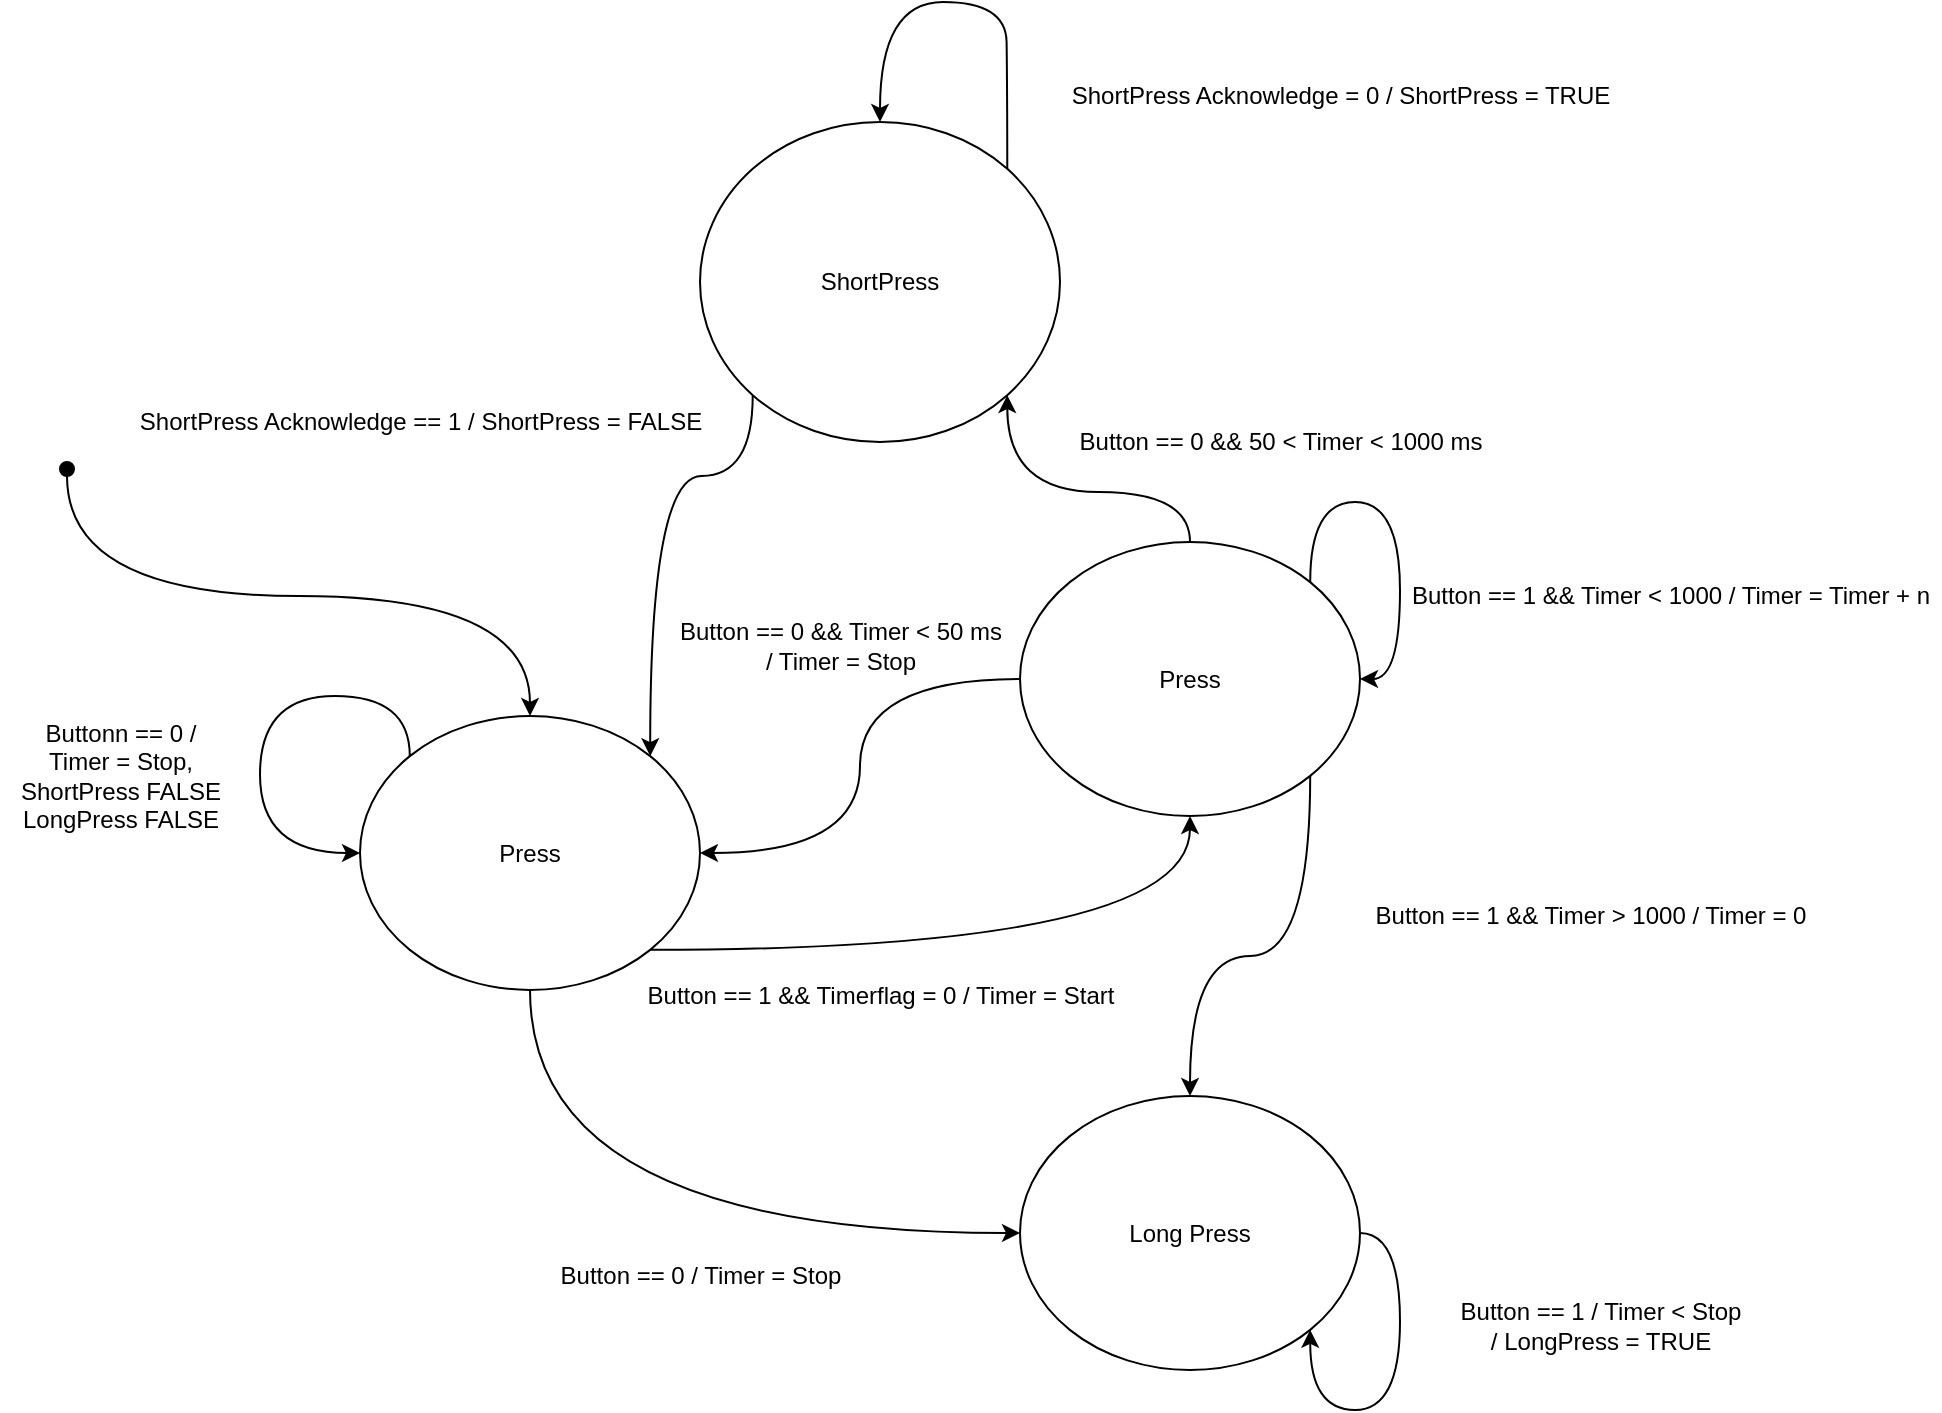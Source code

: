 <mxfile version="12.6.5" type="device"><diagram id="u4Lwzqy1Mfet-zdvHnAq" name="Page-1"><mxGraphModel dx="688" dy="609" grid="1" gridSize="10" guides="1" tooltips="1" connect="1" arrows="1" fold="1" page="1" pageScale="1" pageWidth="1169" pageHeight="827" math="0" shadow="0"><root><mxCell id="0"/><mxCell id="1" parent="0"/><mxCell id="GiD54INovDgZCZH0h6ZK-1" value="ShortPress" style="ellipse;whiteSpace=wrap;html=1;" vertex="1" parent="1"><mxGeometry x="460" y="103" width="180" height="160" as="geometry"/></mxCell><mxCell id="GiD54INovDgZCZH0h6ZK-2" style="edgeStyle=orthogonalEdgeStyle;rounded=0;orthogonalLoop=1;jettySize=auto;html=1;exitX=1;exitY=0;exitDx=0;exitDy=0;entryX=0.5;entryY=0;entryDx=0;entryDy=0;curved=1;" edge="1" parent="1" source="GiD54INovDgZCZH0h6ZK-1" target="GiD54INovDgZCZH0h6ZK-1"><mxGeometry relative="1" as="geometry"><Array as="points"><mxPoint x="613" y="83"/><mxPoint x="613" y="43"/><mxPoint x="550" y="43"/></Array></mxGeometry></mxCell><mxCell id="GiD54INovDgZCZH0h6ZK-4" value="ShortPress Acknowledge = 0 / ShortPress = TRUE" style="text;html=1;align=center;verticalAlign=middle;resizable=0;points=[];autosize=1;" vertex="1" parent="1"><mxGeometry x="640" y="80" width="280" height="20" as="geometry"/></mxCell><mxCell id="GiD54INovDgZCZH0h6ZK-6" style="edgeStyle=orthogonalEdgeStyle;curved=1;rounded=0;orthogonalLoop=1;jettySize=auto;html=1;exitX=0.5;exitY=0;exitDx=0;exitDy=0;entryX=1;entryY=1;entryDx=0;entryDy=0;" edge="1" parent="1" source="GiD54INovDgZCZH0h6ZK-5" target="GiD54INovDgZCZH0h6ZK-1"><mxGeometry relative="1" as="geometry"/></mxCell><mxCell id="GiD54INovDgZCZH0h6ZK-11" style="edgeStyle=orthogonalEdgeStyle;curved=1;rounded=0;orthogonalLoop=1;jettySize=auto;html=1;exitX=0;exitY=0.5;exitDx=0;exitDy=0;entryX=1;entryY=0.5;entryDx=0;entryDy=0;" edge="1" parent="1" source="GiD54INovDgZCZH0h6ZK-5" target="GiD54INovDgZCZH0h6ZK-10"><mxGeometry relative="1" as="geometry"/></mxCell><mxCell id="GiD54INovDgZCZH0h6ZK-18" style="edgeStyle=orthogonalEdgeStyle;curved=1;rounded=0;orthogonalLoop=1;jettySize=auto;html=1;exitX=1;exitY=1;exitDx=0;exitDy=0;" edge="1" parent="1" source="GiD54INovDgZCZH0h6ZK-5" target="GiD54INovDgZCZH0h6ZK-15"><mxGeometry relative="1" as="geometry"/></mxCell><mxCell id="GiD54INovDgZCZH0h6ZK-5" value="Press" style="ellipse;whiteSpace=wrap;html=1;" vertex="1" parent="1"><mxGeometry x="620" y="313" width="170" height="137" as="geometry"/></mxCell><mxCell id="GiD54INovDgZCZH0h6ZK-7" value="Button == 0 &amp;amp;&amp;amp; 50 &amp;lt; Timer &amp;lt; 1000 ms" style="text;html=1;align=center;verticalAlign=middle;resizable=0;points=[];autosize=1;" vertex="1" parent="1"><mxGeometry x="640" y="253" width="220" height="20" as="geometry"/></mxCell><mxCell id="GiD54INovDgZCZH0h6ZK-9" value="Button == 1 &amp;amp;&amp;amp; Timer &amp;lt; 1000 / Timer = Timer + n" style="text;html=1;align=center;verticalAlign=middle;resizable=0;points=[];autosize=1;" vertex="1" parent="1"><mxGeometry x="810" y="330" width="270" height="20" as="geometry"/></mxCell><mxCell id="GiD54INovDgZCZH0h6ZK-12" style="edgeStyle=orthogonalEdgeStyle;curved=1;rounded=0;orthogonalLoop=1;jettySize=auto;html=1;exitX=1;exitY=1;exitDx=0;exitDy=0;entryX=0.5;entryY=1;entryDx=0;entryDy=0;" edge="1" parent="1" source="GiD54INovDgZCZH0h6ZK-10" target="GiD54INovDgZCZH0h6ZK-5"><mxGeometry relative="1" as="geometry"/></mxCell><mxCell id="GiD54INovDgZCZH0h6ZK-16" style="edgeStyle=orthogonalEdgeStyle;curved=1;rounded=0;orthogonalLoop=1;jettySize=auto;html=1;exitX=0.5;exitY=1;exitDx=0;exitDy=0;entryX=0;entryY=0.5;entryDx=0;entryDy=0;" edge="1" parent="1" source="GiD54INovDgZCZH0h6ZK-10" target="GiD54INovDgZCZH0h6ZK-15"><mxGeometry relative="1" as="geometry"/></mxCell><mxCell id="GiD54INovDgZCZH0h6ZK-24" style="edgeStyle=orthogonalEdgeStyle;curved=1;rounded=0;orthogonalLoop=1;jettySize=auto;html=1;exitX=0.5;exitY=0;exitDx=0;exitDy=0;endArrow=none;endFill=0;startArrow=classic;startFill=1;entryX=0.5;entryY=1;entryDx=0;entryDy=0;" edge="1" parent="1" source="GiD54INovDgZCZH0h6ZK-10" target="GiD54INovDgZCZH0h6ZK-32"><mxGeometry relative="1" as="geometry"><mxPoint x="190" y="320" as="targetPoint"/></mxGeometry></mxCell><mxCell id="GiD54INovDgZCZH0h6ZK-30" style="edgeStyle=orthogonalEdgeStyle;curved=1;rounded=0;orthogonalLoop=1;jettySize=auto;html=1;exitX=1;exitY=0;exitDx=0;exitDy=0;entryX=0;entryY=1;entryDx=0;entryDy=0;startArrow=classic;startFill=1;endArrow=none;endFill=0;" edge="1" parent="1" source="GiD54INovDgZCZH0h6ZK-10" target="GiD54INovDgZCZH0h6ZK-1"><mxGeometry relative="1" as="geometry"><Array as="points"><mxPoint x="435" y="280"/><mxPoint x="487" y="280"/></Array></mxGeometry></mxCell><mxCell id="GiD54INovDgZCZH0h6ZK-10" value="Press" style="ellipse;whiteSpace=wrap;html=1;" vertex="1" parent="1"><mxGeometry x="290" y="400" width="170" height="137" as="geometry"/></mxCell><mxCell id="GiD54INovDgZCZH0h6ZK-13" value="Button == 0 &amp;amp;&amp;amp; Timer &amp;lt; 50 ms &lt;br&gt;/ Timer = Stop" style="text;html=1;align=center;verticalAlign=middle;resizable=0;points=[];autosize=1;" vertex="1" parent="1"><mxGeometry x="440" y="350" width="180" height="30" as="geometry"/></mxCell><mxCell id="GiD54INovDgZCZH0h6ZK-14" value="Button == 1 &amp;amp;&amp;amp; Timerflag = 0 / Timer = Start" style="text;html=1;align=center;verticalAlign=middle;resizable=0;points=[];autosize=1;" vertex="1" parent="1"><mxGeometry x="425" y="530" width="250" height="20" as="geometry"/></mxCell><mxCell id="GiD54INovDgZCZH0h6ZK-15" value="Long Press" style="ellipse;whiteSpace=wrap;html=1;" vertex="1" parent="1"><mxGeometry x="620" y="590" width="170" height="137" as="geometry"/></mxCell><mxCell id="GiD54INovDgZCZH0h6ZK-17" value="Button == 0 / Timer = Stop" style="text;html=1;align=center;verticalAlign=middle;resizable=0;points=[];autosize=1;" vertex="1" parent="1"><mxGeometry x="380" y="670" width="160" height="20" as="geometry"/></mxCell><mxCell id="GiD54INovDgZCZH0h6ZK-19" style="edgeStyle=orthogonalEdgeStyle;curved=1;rounded=0;orthogonalLoop=1;jettySize=auto;html=1;exitX=1;exitY=0;exitDx=0;exitDy=0;entryX=1;entryY=0.5;entryDx=0;entryDy=0;" edge="1" parent="1" source="GiD54INovDgZCZH0h6ZK-5" target="GiD54INovDgZCZH0h6ZK-5"><mxGeometry relative="1" as="geometry"/></mxCell><mxCell id="GiD54INovDgZCZH0h6ZK-20" style="edgeStyle=orthogonalEdgeStyle;curved=1;rounded=0;orthogonalLoop=1;jettySize=auto;html=1;exitX=0;exitY=0;exitDx=0;exitDy=0;entryX=0;entryY=0.5;entryDx=0;entryDy=0;" edge="1" parent="1" source="GiD54INovDgZCZH0h6ZK-10" target="GiD54INovDgZCZH0h6ZK-10"><mxGeometry relative="1" as="geometry"><Array as="points"><mxPoint x="315" y="390"/><mxPoint x="240" y="390"/><mxPoint x="240" y="469"/></Array></mxGeometry></mxCell><mxCell id="GiD54INovDgZCZH0h6ZK-22" style="edgeStyle=orthogonalEdgeStyle;curved=1;rounded=0;orthogonalLoop=1;jettySize=auto;html=1;exitX=1;exitY=0.5;exitDx=0;exitDy=0;entryX=1;entryY=1;entryDx=0;entryDy=0;" edge="1" parent="1" source="GiD54INovDgZCZH0h6ZK-15" target="GiD54INovDgZCZH0h6ZK-15"><mxGeometry relative="1" as="geometry"/></mxCell><mxCell id="GiD54INovDgZCZH0h6ZK-23" value="Button == 1 / Timer &amp;lt; Stop&lt;br&gt;/ LongPress = TRUE" style="text;html=1;align=center;verticalAlign=middle;resizable=0;points=[];autosize=1;" vertex="1" parent="1"><mxGeometry x="830" y="690" width="160" height="30" as="geometry"/></mxCell><mxCell id="GiD54INovDgZCZH0h6ZK-25" value="Buttonn == 0 /&lt;br&gt;Timer = Stop,&lt;br&gt;ShortPress FALSE&lt;br&gt;LongPress FALSE" style="text;html=1;align=center;verticalAlign=middle;resizable=0;points=[];autosize=1;" vertex="1" parent="1"><mxGeometry x="110" y="400" width="120" height="60" as="geometry"/></mxCell><mxCell id="GiD54INovDgZCZH0h6ZK-26" value="Button == 1 &amp;amp;&amp;amp; Timer &amp;gt; 1000 / Timer = 0" style="text;html=1;align=center;verticalAlign=middle;resizable=0;points=[];autosize=1;" vertex="1" parent="1"><mxGeometry x="790" y="490" width="230" height="20" as="geometry"/></mxCell><mxCell id="GiD54INovDgZCZH0h6ZK-31" value="ShortPress Acknowledge == 1 / ShortPress = FALSE" style="text;html=1;align=center;verticalAlign=middle;resizable=0;points=[];autosize=1;" vertex="1" parent="1"><mxGeometry x="170" y="243" width="300" height="20" as="geometry"/></mxCell><mxCell id="GiD54INovDgZCZH0h6ZK-32" value="" style="ellipse;whiteSpace=wrap;html=1;aspect=fixed;fillColor=#000000;" vertex="1" parent="1"><mxGeometry x="140" y="273" width="7" height="7" as="geometry"/></mxCell></root></mxGraphModel></diagram></mxfile>